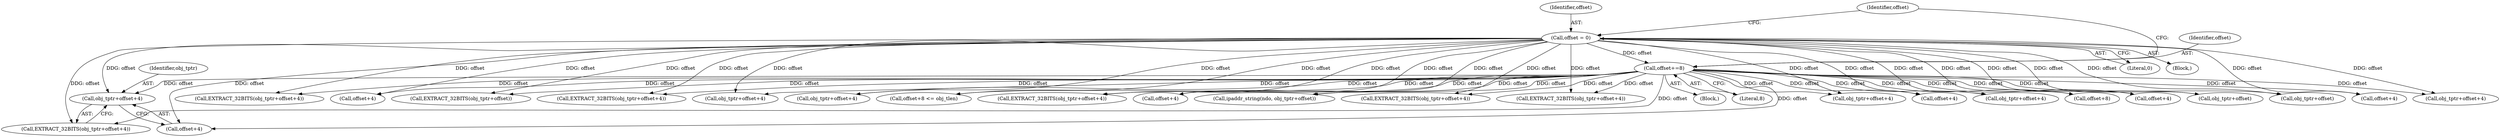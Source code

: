 digraph "0_tcpdump_0b661e0aa61850234b64394585cf577aac570bf4@pointer" {
"1001239" [label="(Call,obj_tptr+offset+4)"];
"1001179" [label="(Call,offset = 0)"];
"1001283" [label="(Call,offset+=8)"];
"1001180" [label="(Identifier,offset)"];
"1001268" [label="(Call,EXTRACT_32BITS(obj_tptr+offset+4))"];
"1001241" [label="(Call,offset+4)"];
"1001253" [label="(Call,offset+4)"];
"1001179" [label="(Call,offset = 0)"];
"1001181" [label="(Literal,0)"];
"1001200" [label="(Call,EXTRACT_32BITS(obj_tptr+offset))"];
"1001276" [label="(Call,EXTRACT_32BITS(obj_tptr+offset+4))"];
"1001188" [label="(Block,)"];
"1001177" [label="(Block,)"];
"1001223" [label="(Call,obj_tptr+offset+4)"];
"1001213" [label="(Call,obj_tptr+offset+4)"];
"1001183" [label="(Call,offset+8 <= obj_tlen)"];
"1001185" [label="(Identifier,offset)"];
"1001285" [label="(Literal,8)"];
"1001225" [label="(Call,offset+4)"];
"1001212" [label="(Call,EXTRACT_32BITS(obj_tptr+offset+4))"];
"1001284" [label="(Identifier,offset)"];
"1001222" [label="(Call,EXTRACT_32BITS(obj_tptr+offset+4))"];
"1001240" [label="(Identifier,obj_tptr)"];
"1001238" [label="(Call,EXTRACT_32BITS(obj_tptr+offset+4))"];
"1001239" [label="(Call,obj_tptr+offset+4)"];
"1001251" [label="(Call,obj_tptr+offset+4)"];
"1001271" [label="(Call,offset+4)"];
"1001277" [label="(Call,obj_tptr+offset+4)"];
"1001283" [label="(Call,offset+=8)"];
"1001184" [label="(Call,offset+8)"];
"1001215" [label="(Call,offset+4)"];
"1001197" [label="(Call,obj_tptr+offset)"];
"1001201" [label="(Call,obj_tptr+offset)"];
"1001279" [label="(Call,offset+4)"];
"1001269" [label="(Call,obj_tptr+offset+4)"];
"1001250" [label="(Call,EXTRACT_32BITS(obj_tptr+offset+4))"];
"1001195" [label="(Call,ipaddr_string(ndo, obj_tptr+offset))"];
"1001239" -> "1001238"  [label="AST: "];
"1001239" -> "1001241"  [label="CFG: "];
"1001240" -> "1001239"  [label="AST: "];
"1001241" -> "1001239"  [label="AST: "];
"1001238" -> "1001239"  [label="CFG: "];
"1001179" -> "1001239"  [label="DDG: offset"];
"1001283" -> "1001239"  [label="DDG: offset"];
"1001179" -> "1001177"  [label="AST: "];
"1001179" -> "1001181"  [label="CFG: "];
"1001180" -> "1001179"  [label="AST: "];
"1001181" -> "1001179"  [label="AST: "];
"1001185" -> "1001179"  [label="CFG: "];
"1001179" -> "1001183"  [label="DDG: offset"];
"1001179" -> "1001184"  [label="DDG: offset"];
"1001179" -> "1001195"  [label="DDG: offset"];
"1001179" -> "1001197"  [label="DDG: offset"];
"1001179" -> "1001200"  [label="DDG: offset"];
"1001179" -> "1001201"  [label="DDG: offset"];
"1001179" -> "1001212"  [label="DDG: offset"];
"1001179" -> "1001213"  [label="DDG: offset"];
"1001179" -> "1001215"  [label="DDG: offset"];
"1001179" -> "1001222"  [label="DDG: offset"];
"1001179" -> "1001223"  [label="DDG: offset"];
"1001179" -> "1001225"  [label="DDG: offset"];
"1001179" -> "1001238"  [label="DDG: offset"];
"1001179" -> "1001241"  [label="DDG: offset"];
"1001179" -> "1001250"  [label="DDG: offset"];
"1001179" -> "1001251"  [label="DDG: offset"];
"1001179" -> "1001253"  [label="DDG: offset"];
"1001179" -> "1001268"  [label="DDG: offset"];
"1001179" -> "1001269"  [label="DDG: offset"];
"1001179" -> "1001271"  [label="DDG: offset"];
"1001179" -> "1001276"  [label="DDG: offset"];
"1001179" -> "1001277"  [label="DDG: offset"];
"1001179" -> "1001279"  [label="DDG: offset"];
"1001179" -> "1001283"  [label="DDG: offset"];
"1001283" -> "1001188"  [label="AST: "];
"1001283" -> "1001285"  [label="CFG: "];
"1001284" -> "1001283"  [label="AST: "];
"1001285" -> "1001283"  [label="AST: "];
"1001185" -> "1001283"  [label="CFG: "];
"1001283" -> "1001183"  [label="DDG: offset"];
"1001283" -> "1001184"  [label="DDG: offset"];
"1001283" -> "1001195"  [label="DDG: offset"];
"1001283" -> "1001197"  [label="DDG: offset"];
"1001283" -> "1001200"  [label="DDG: offset"];
"1001283" -> "1001201"  [label="DDG: offset"];
"1001283" -> "1001212"  [label="DDG: offset"];
"1001283" -> "1001213"  [label="DDG: offset"];
"1001283" -> "1001215"  [label="DDG: offset"];
"1001283" -> "1001222"  [label="DDG: offset"];
"1001283" -> "1001223"  [label="DDG: offset"];
"1001283" -> "1001225"  [label="DDG: offset"];
"1001283" -> "1001238"  [label="DDG: offset"];
"1001283" -> "1001241"  [label="DDG: offset"];
"1001283" -> "1001250"  [label="DDG: offset"];
"1001283" -> "1001251"  [label="DDG: offset"];
"1001283" -> "1001253"  [label="DDG: offset"];
"1001283" -> "1001268"  [label="DDG: offset"];
"1001283" -> "1001269"  [label="DDG: offset"];
"1001283" -> "1001271"  [label="DDG: offset"];
"1001283" -> "1001276"  [label="DDG: offset"];
"1001283" -> "1001277"  [label="DDG: offset"];
"1001283" -> "1001279"  [label="DDG: offset"];
}
